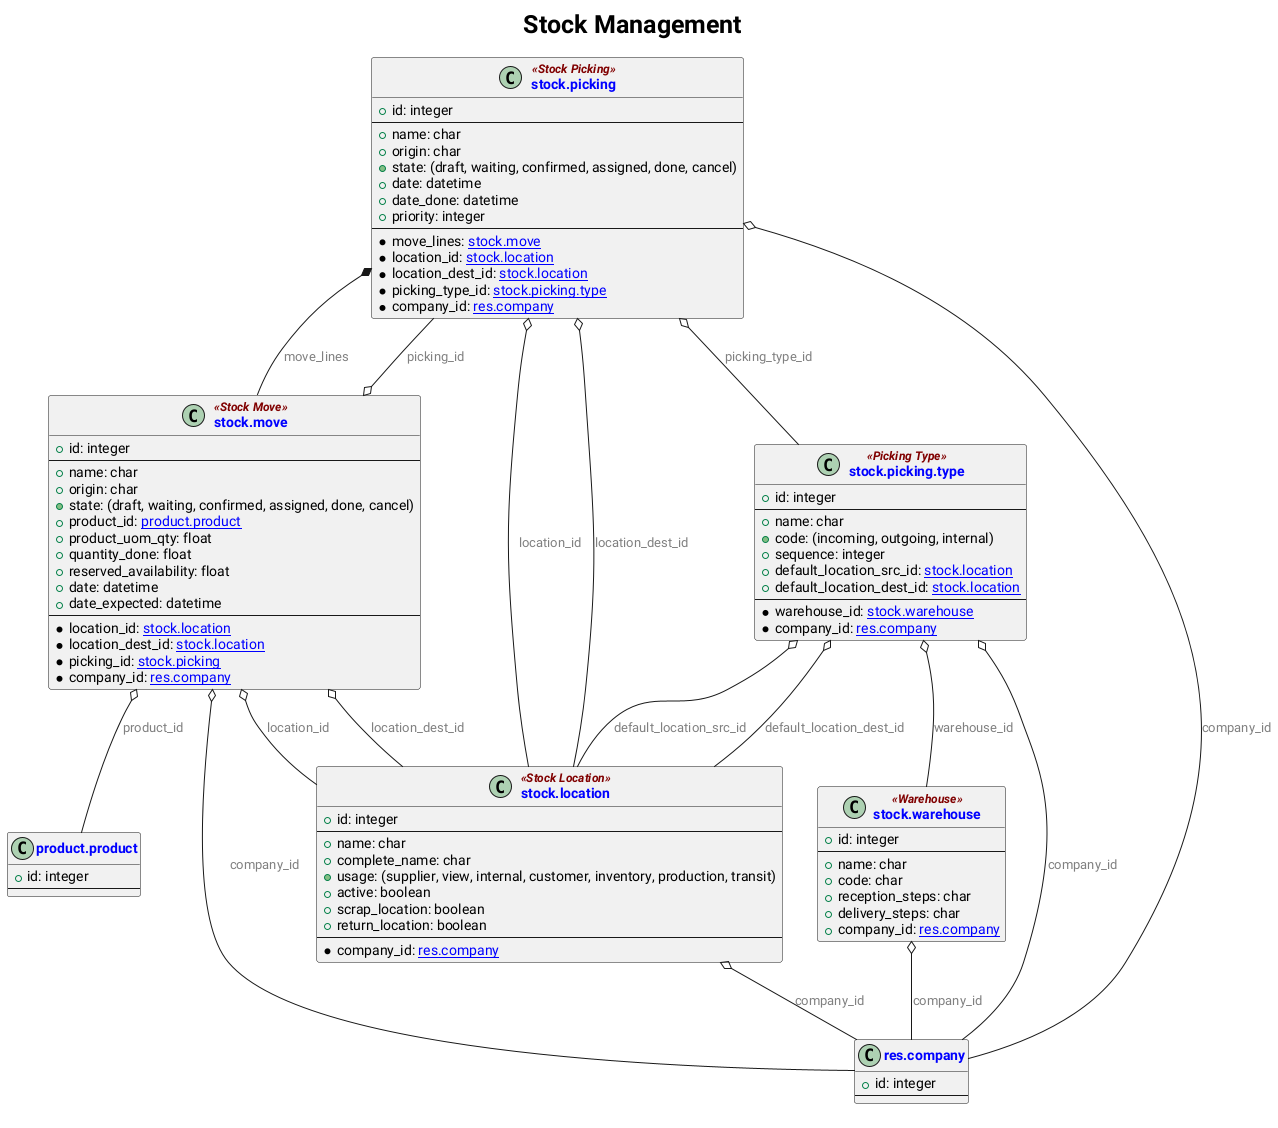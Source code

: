@startuml
set separator none

!define comment(comment) <color:gray><i>Comment</i></color>
!define custom(value) <color:red>value</color>
!define computed(value) <color:green>value</color>
!define related(value) <color:purple>value</color>
!define descr(value) <color:gray><i>value</i></color>

skinparam defaultFontName "Roboto"

skinparam TitleFontName "Roboto"
skinparam TitleFontSize 25

skinparam FooterFontSize 10
skinparam FooterFontName "Roboto"
skinparam FooterFontColor "Red"

skinparam ArrowFontName "Roboto"
skinparam ArrowFontColor Grey

skinparam ClassStereotypeFontColor Maroon
skinparam ClassStereotypeFontStyle Bold, Italic
skinparam ClassFontColor Blue
skinparam ClassFontStyle Bold

title Stock Management
footer Odoo v17

class stock.picking <<Stock Picking>> {
    +id: integer
    --
    +name: char
    +origin: char
    +state: (draft, waiting, confirmed, assigned, done, cancel)
    +date: datetime
    +date_done: datetime
    +priority: integer
    --
    *move_lines: [[stock.move]]
    *location_id: [[stock.location]]
    *location_dest_id: [[stock.location]]
    *picking_type_id: [[stock.picking.type]]
    *company_id: [[res.company]]
}

class stock.move <<Stock Move>> {
    +id: integer
    --
    +name: char
    +origin: char
    +state: (draft, waiting, confirmed, assigned, done, cancel)
    +product_id: [[product.product]]
    +product_uom_qty: float
    +quantity_done: float
    +reserved_availability: float
    +date: datetime
    +date_expected: datetime
    --
    *location_id: [[stock.location]]
    *location_dest_id: [[stock.location]]
    *picking_id: [[stock.picking]]
    *company_id: [[res.company]]
}

class stock.location <<Stock Location>> {
    +id: integer
    --
    +name: char
    +complete_name: char
    +usage: (supplier, view, internal, customer, inventory, production, transit)
    +active: boolean
    +scrap_location: boolean
    +return_location: boolean
    --
    *company_id: [[res.company]]
}

class stock.picking.type <<Picking Type>> {
    +id: integer
    --
    +name: char
    +code: (incoming, outgoing, internal)
    +sequence: integer
    +default_location_src_id: [[stock.location]]
    +default_location_dest_id: [[stock.location]]
    --
    *warehouse_id: [[stock.warehouse]]
    *company_id: [[res.company]]
}

class stock.warehouse <<Warehouse>> {
    +id: integer
    --
    +name: char
    +code: char
    +reception_steps: char
    +delivery_steps: char
    +company_id: [[res.company]]
}

class product.product {
    +id: integer
    --
}

class res.company {
    +id: integer
    --
}

stock.picking o-- stock.location: location_id
stock.picking o-- stock.location: location_dest_id
stock.picking o-- stock.picking.type: picking_type_id
stock.picking o-- res.company: company_id
stock.picking *-- stock.move: move_lines

stock.move o-- stock.location: location_id
stock.move o-- stock.location: location_dest_id
stock.move o-- stock.picking: picking_id
stock.move o-- product.product: product_id
stock.move o-- res.company: company_id

stock.location o-- res.company: company_id

stock.picking.type o-- stock.location: default_location_src_id
stock.picking.type o-- stock.location: default_location_dest_id
stock.picking.type o-- stock.warehouse: warehouse_id
stock.picking.type o-- res.company: company_id

stock.warehouse o-- res.company: company_id

@enduml
